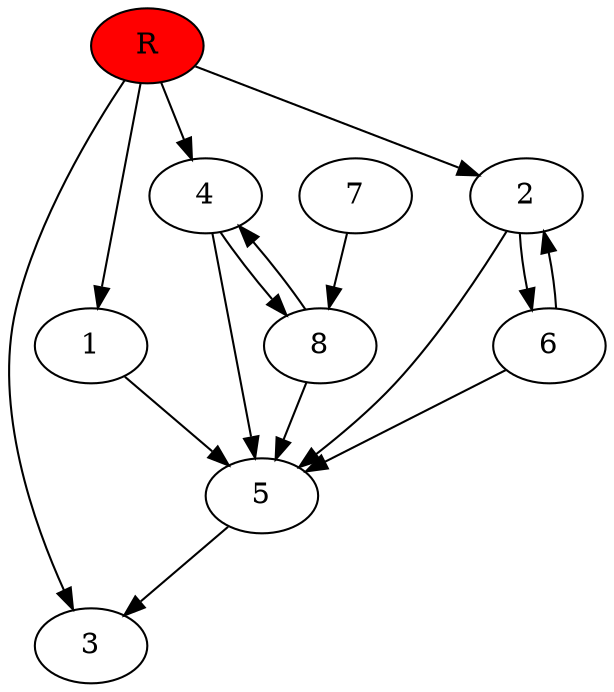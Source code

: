 digraph prb39815 {
	1
	2
	3
	4
	5
	6
	7
	8
	R [fillcolor="#ff0000" style=filled]
	1 -> 5
	2 -> 5
	2 -> 6
	4 -> 5
	4 -> 8
	5 -> 3
	6 -> 2
	6 -> 5
	7 -> 8
	8 -> 4
	8 -> 5
	R -> 1
	R -> 2
	R -> 3
	R -> 4
}
